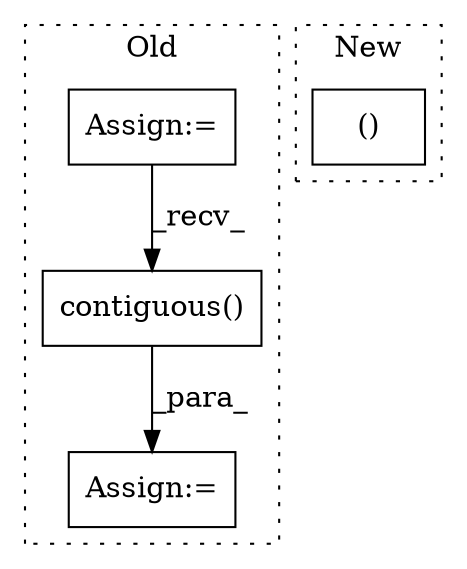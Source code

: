 digraph G {
subgraph cluster0 {
1 [label="contiguous()" a="75" s="2781" l="32" shape="box"];
3 [label="Assign:=" a="68" s="2777" l="4" shape="box"];
4 [label="Assign:=" a="68" s="2462" l="3" shape="box"];
label = "Old";
style="dotted";
}
subgraph cluster1 {
2 [label="()" a="54" s="3153" l="9" shape="box"];
label = "New";
style="dotted";
}
1 -> 3 [label="_para_"];
4 -> 1 [label="_recv_"];
}